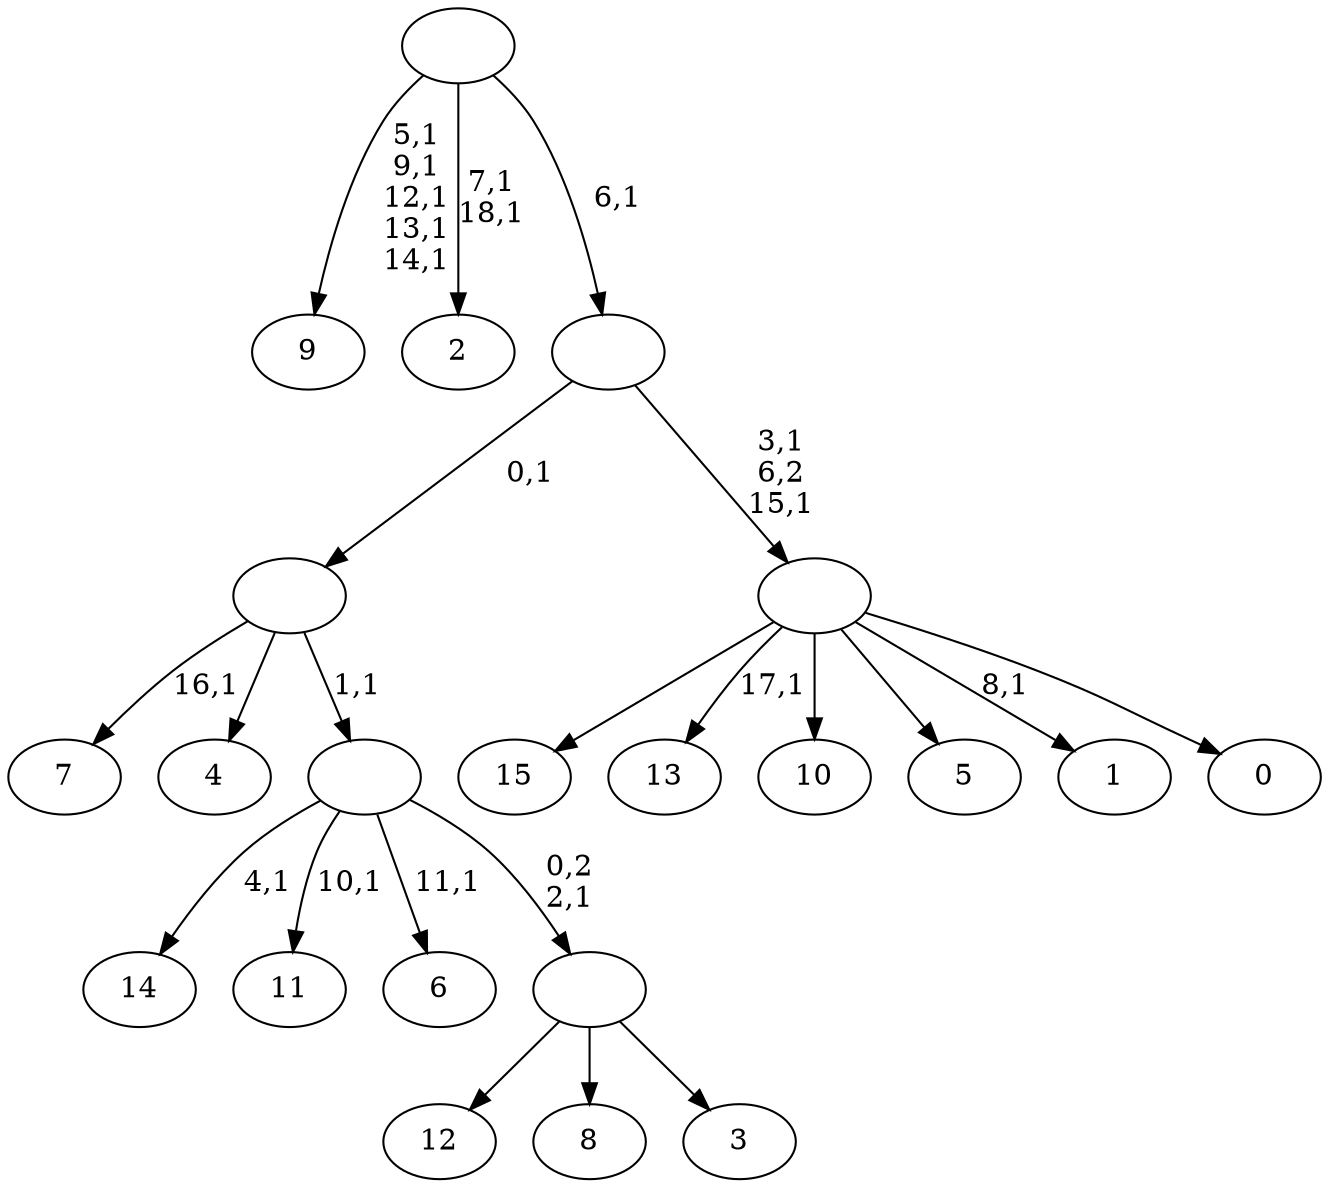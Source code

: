 digraph T {
	35 [label="15"]
	34 [label="14"]
	32 [label="13"]
	30 [label="12"]
	29 [label="11"]
	27 [label="10"]
	26 [label="9"]
	20 [label="8"]
	19 [label="7"]
	17 [label="6"]
	15 [label="5"]
	14 [label="4"]
	13 [label="3"]
	12 [label=""]
	11 [label=""]
	10 [label=""]
	9 [label="2"]
	6 [label="1"]
	4 [label="0"]
	3 [label=""]
	1 [label=""]
	0 [label=""]
	12 -> 30 [label=""]
	12 -> 20 [label=""]
	12 -> 13 [label=""]
	11 -> 17 [label="11,1"]
	11 -> 29 [label="10,1"]
	11 -> 34 [label="4,1"]
	11 -> 12 [label="0,2\n2,1"]
	10 -> 19 [label="16,1"]
	10 -> 14 [label=""]
	10 -> 11 [label="1,1"]
	3 -> 6 [label="8,1"]
	3 -> 32 [label="17,1"]
	3 -> 35 [label=""]
	3 -> 27 [label=""]
	3 -> 15 [label=""]
	3 -> 4 [label=""]
	1 -> 3 [label="3,1\n6,2\n15,1"]
	1 -> 10 [label="0,1"]
	0 -> 9 [label="7,1\n18,1"]
	0 -> 26 [label="5,1\n9,1\n12,1\n13,1\n14,1"]
	0 -> 1 [label="6,1"]
}
